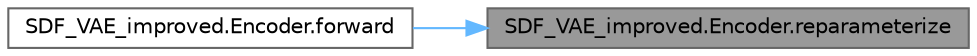 digraph "SDF_VAE_improved.Encoder.reparameterize"
{
 // LATEX_PDF_SIZE
  bgcolor="transparent";
  edge [fontname=Helvetica,fontsize=10,labelfontname=Helvetica,labelfontsize=10];
  node [fontname=Helvetica,fontsize=10,shape=box,height=0.2,width=0.4];
  rankdir="RL";
  Node1 [id="Node000001",label="SDF_VAE_improved.Encoder.reparameterize",height=0.2,width=0.4,color="gray40", fillcolor="grey60", style="filled", fontcolor="black",tooltip=" "];
  Node1 -> Node2 [id="edge1_Node000001_Node000002",dir="back",color="steelblue1",style="solid",tooltip=" "];
  Node2 [id="Node000002",label="SDF_VAE_improved.Encoder.forward",height=0.2,width=0.4,color="grey40", fillcolor="white", style="filled",URL="$class_s_d_f___v_a_e__improved_1_1_encoder.html#a5da46a457d706f2a2ee836b913426d4d",tooltip=" "];
}
